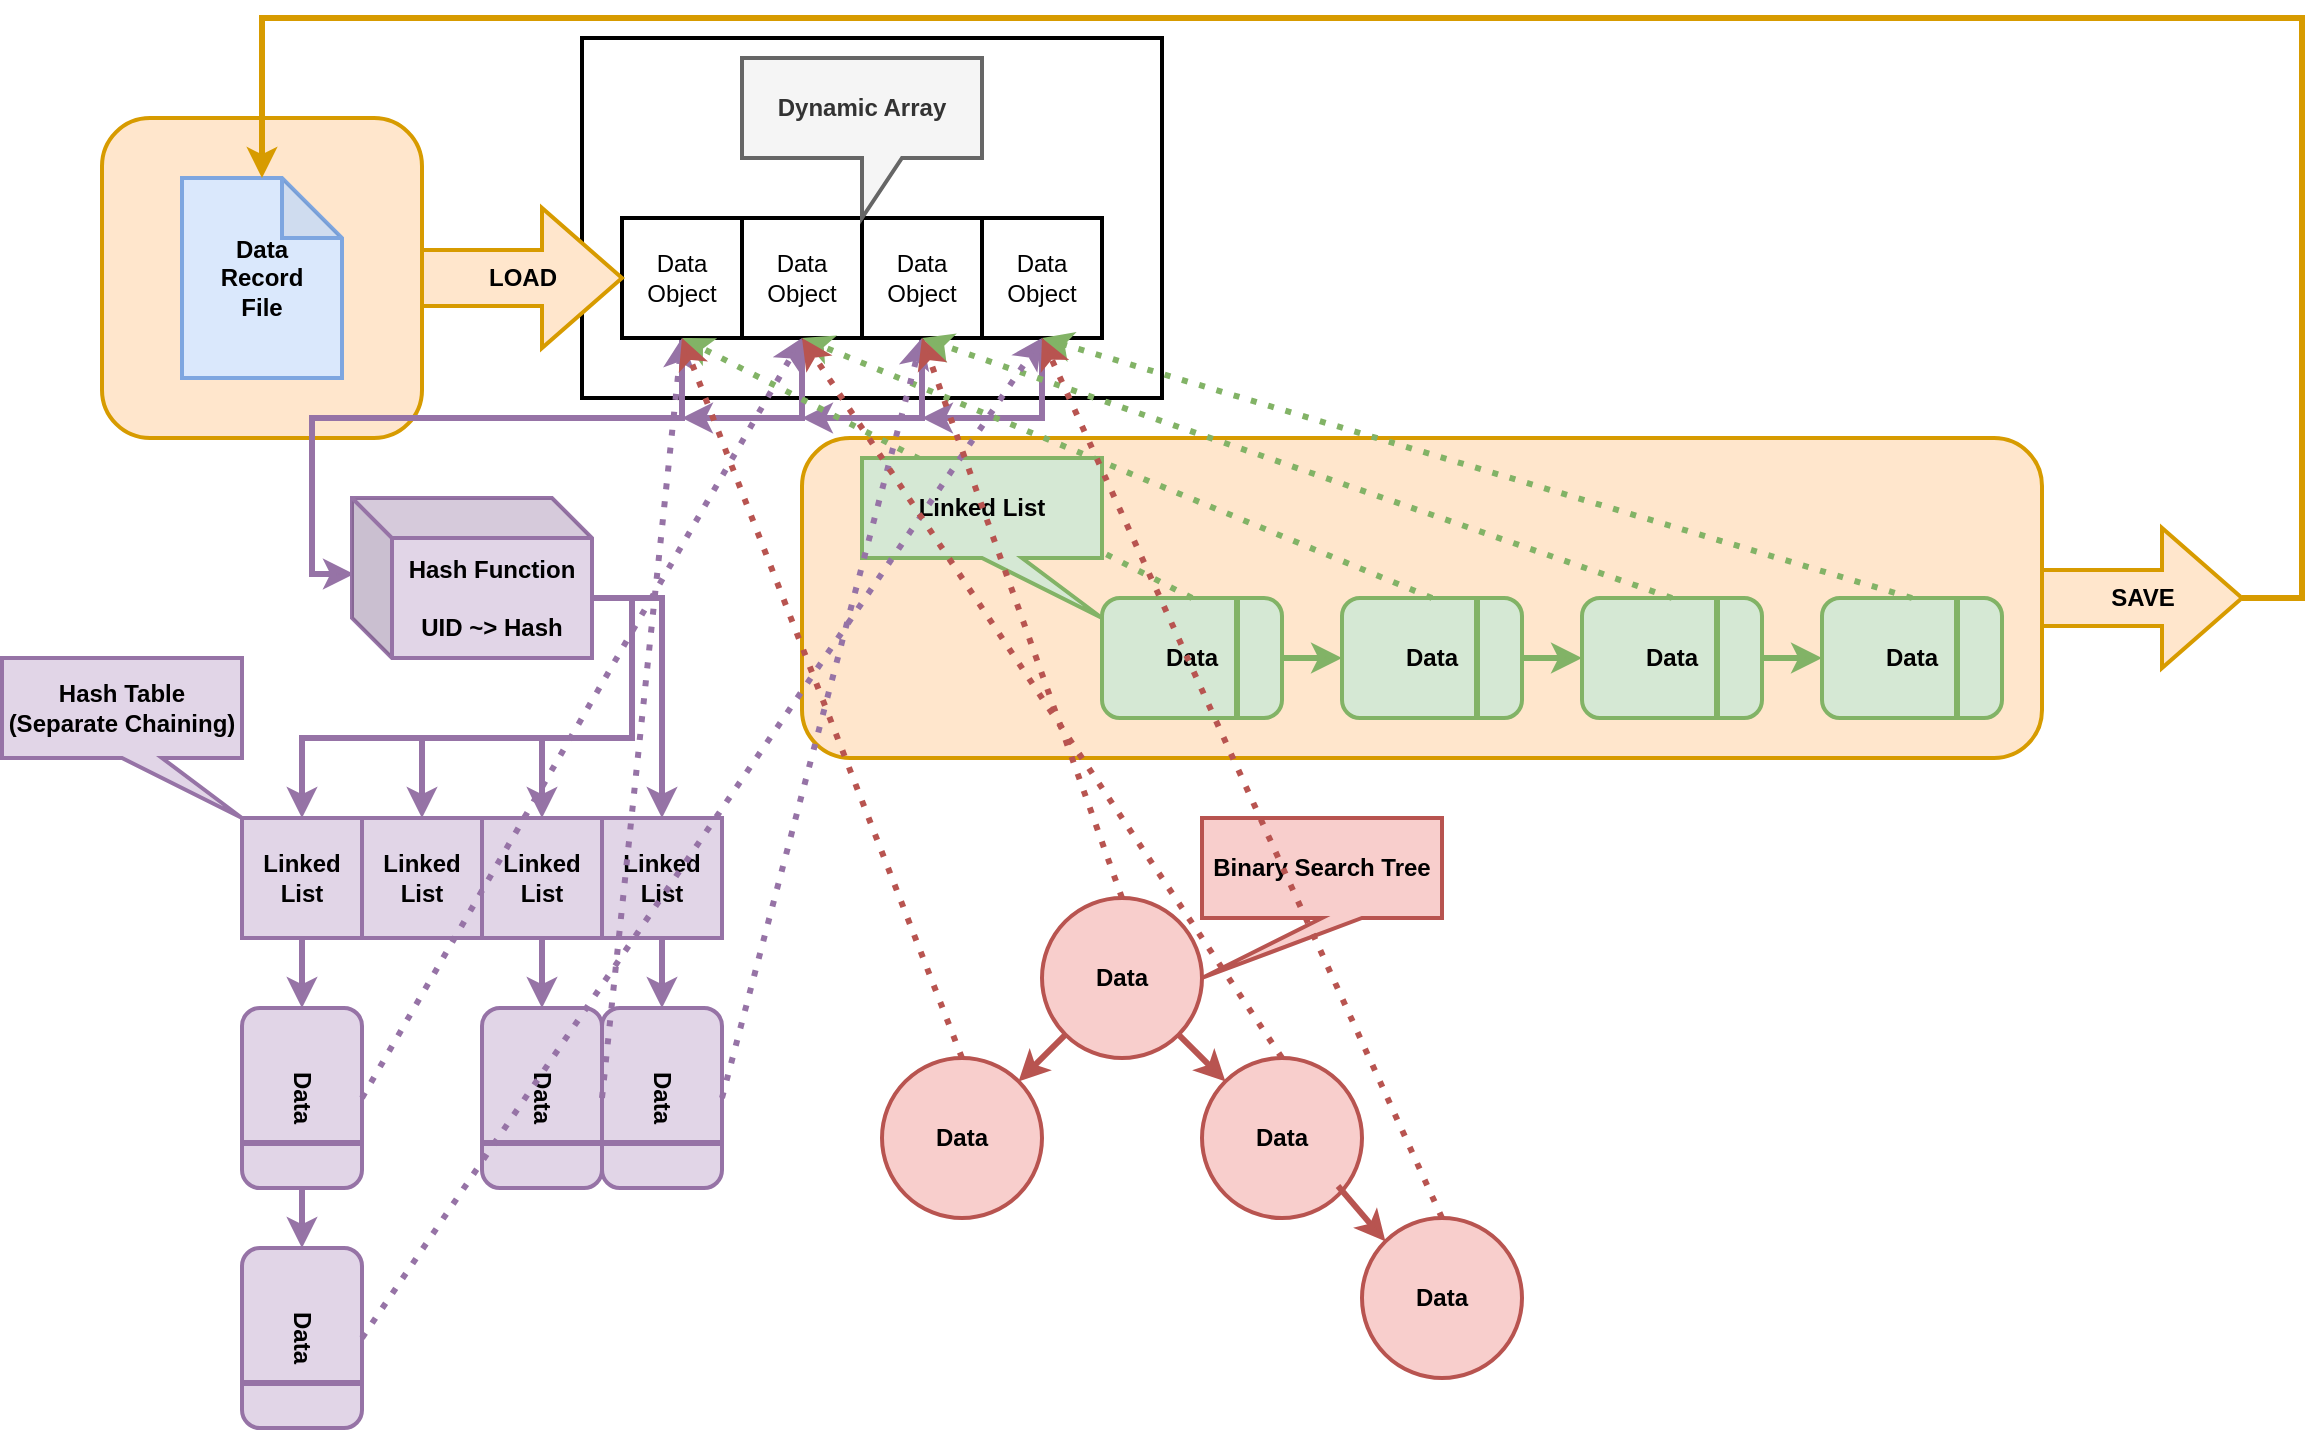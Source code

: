 <mxfile version="10.7.8" type="device"><diagram id="3dEHYTb2bu4NiKCPl6gM" name="Page-1"><mxGraphModel dx="2244" dy="1936" grid="1" gridSize="10" guides="1" tooltips="1" connect="1" arrows="1" fold="1" page="1" pageScale="1" pageWidth="850" pageHeight="1100" math="0" shadow="0"><root><mxCell id="0"/><mxCell id="1" parent="0"/><mxCell id="7vaStIsBI56nbr7h-tEa-96" value="" style="rounded=0;whiteSpace=wrap;html=1;strokeColor=#000000;strokeWidth=2;fontColor=#97D077;" parent="1" vertex="1"><mxGeometry x="180" y="-50" width="290" height="180" as="geometry"/></mxCell><mxCell id="7vaStIsBI56nbr7h-tEa-95" value="" style="rounded=1;whiteSpace=wrap;html=1;strokeColor=#d79b00;strokeWidth=2;fillColor=#ffe6cc;" parent="1" vertex="1"><mxGeometry x="-60" y="-10" width="160" height="160" as="geometry"/></mxCell><mxCell id="7vaStIsBI56nbr7h-tEa-46" value="" style="rounded=1;whiteSpace=wrap;html=1;strokeColor=#d79b00;strokeWidth=2;fillColor=#ffe6cc;" parent="1" vertex="1"><mxGeometry x="290" y="150" width="620" height="160" as="geometry"/></mxCell><mxCell id="7vaStIsBI56nbr7h-tEa-1" value="&lt;b&gt;Data&lt;br&gt;Record&lt;br&gt;File&lt;/b&gt;&lt;br&gt;" style="shape=note;whiteSpace=wrap;html=1;backgroundOutline=1;darkOpacity=0.05;fillColor=#dae8fc;strokeColor=#7EA6E0;strokeWidth=2;" parent="1" vertex="1"><mxGeometry x="-20" y="20" width="80" height="100" as="geometry"/></mxCell><mxCell id="7vaStIsBI56nbr7h-tEa-73" style="edgeStyle=orthogonalEdgeStyle;rounded=0;orthogonalLoop=1;jettySize=auto;html=1;exitX=0.5;exitY=1;exitDx=0;exitDy=0;entryX=0.008;entryY=0.475;entryDx=0;entryDy=0;entryPerimeter=0;strokeWidth=3;fontColor=#97D077;fillColor=#e1d5e7;strokeColor=#9673a6;" parent="1" source="7vaStIsBI56nbr7h-tEa-6" target="7vaStIsBI56nbr7h-tEa-72" edge="1"><mxGeometry relative="1" as="geometry"/></mxCell><mxCell id="7vaStIsBI56nbr7h-tEa-6" value="Data&lt;br&gt;Object&lt;br&gt;" style="rounded=0;whiteSpace=wrap;html=1;strokeColor=#000000;strokeWidth=2;" parent="1" vertex="1"><mxGeometry x="200" y="40" width="60" height="60" as="geometry"/></mxCell><mxCell id="7vaStIsBI56nbr7h-tEa-75" style="edgeStyle=orthogonalEdgeStyle;rounded=0;orthogonalLoop=1;jettySize=auto;html=1;exitX=0.5;exitY=1;exitDx=0;exitDy=0;strokeWidth=3;fontColor=#97D077;fillColor=#e1d5e7;strokeColor=#9673a6;" parent="1" source="7vaStIsBI56nbr7h-tEa-7" edge="1"><mxGeometry relative="1" as="geometry"><mxPoint x="230" y="140" as="targetPoint"/><Array as="points"><mxPoint x="290" y="140"/></Array></mxGeometry></mxCell><mxCell id="7vaStIsBI56nbr7h-tEa-7" value="&lt;span&gt;Data&lt;/span&gt;&lt;br&gt;&lt;span&gt;Object&lt;/span&gt;" style="rounded=0;whiteSpace=wrap;html=1;strokeColor=#000000;strokeWidth=2;" parent="1" vertex="1"><mxGeometry x="260" y="40" width="60" height="60" as="geometry"/></mxCell><mxCell id="7vaStIsBI56nbr7h-tEa-76" style="edgeStyle=orthogonalEdgeStyle;rounded=0;orthogonalLoop=1;jettySize=auto;html=1;exitX=0.5;exitY=1;exitDx=0;exitDy=0;strokeWidth=3;fontColor=#97D077;fillColor=#e1d5e7;strokeColor=#9673a6;" parent="1" source="7vaStIsBI56nbr7h-tEa-8" edge="1"><mxGeometry relative="1" as="geometry"><mxPoint x="290" y="140" as="targetPoint"/><Array as="points"><mxPoint x="350" y="140"/></Array></mxGeometry></mxCell><mxCell id="7vaStIsBI56nbr7h-tEa-8" value="&lt;span&gt;Data&lt;/span&gt;&lt;br&gt;&lt;span&gt;Object&lt;/span&gt;" style="rounded=0;whiteSpace=wrap;html=1;strokeColor=#000000;strokeWidth=2;" parent="1" vertex="1"><mxGeometry x="320" y="40" width="60" height="60" as="geometry"/></mxCell><mxCell id="7vaStIsBI56nbr7h-tEa-77" style="edgeStyle=orthogonalEdgeStyle;rounded=0;orthogonalLoop=1;jettySize=auto;html=1;exitX=0.5;exitY=1;exitDx=0;exitDy=0;strokeWidth=3;fontColor=#97D077;fillColor=#e1d5e7;strokeColor=#9673a6;" parent="1" source="7vaStIsBI56nbr7h-tEa-9" edge="1"><mxGeometry relative="1" as="geometry"><mxPoint x="350" y="140" as="targetPoint"/><Array as="points"><mxPoint x="410" y="140"/></Array></mxGeometry></mxCell><mxCell id="7vaStIsBI56nbr7h-tEa-9" value="&lt;span&gt;Data&lt;/span&gt;&lt;br&gt;&lt;span&gt;Object&lt;/span&gt;" style="rounded=0;whiteSpace=wrap;html=1;strokeColor=#000000;strokeWidth=2;" parent="1" vertex="1"><mxGeometry x="380" y="40" width="60" height="60" as="geometry"/></mxCell><mxCell id="7vaStIsBI56nbr7h-tEa-15" value="&lt;b&gt;LOAD&lt;/b&gt;" style="html=1;shadow=0;dashed=0;align=center;verticalAlign=middle;shape=mxgraph.arrows2.arrow;dy=0.6;dx=40;notch=0;strokeColor=#d79b00;strokeWidth=2;fillColor=#ffe6cc;" parent="1" vertex="1"><mxGeometry x="100" y="35" width="100" height="70" as="geometry"/></mxCell><mxCell id="7vaStIsBI56nbr7h-tEa-17" value="&lt;b&gt;Dynamic Array&lt;/b&gt;" style="shape=callout;whiteSpace=wrap;html=1;perimeter=calloutPerimeter;strokeColor=#666666;strokeWidth=2;fillColor=#f5f5f5;fontColor=#333333;" parent="1" vertex="1"><mxGeometry x="260" y="-40" width="120" height="80" as="geometry"/></mxCell><mxCell id="7vaStIsBI56nbr7h-tEa-20" value="&lt;b&gt;Data&lt;/b&gt;" style="rounded=1;whiteSpace=wrap;html=1;strokeColor=#82b366;strokeWidth=2;fillColor=#d5e8d4;" parent="1" vertex="1"><mxGeometry x="440" y="230" width="90" height="60" as="geometry"/></mxCell><mxCell id="7vaStIsBI56nbr7h-tEa-22" value="" style="endArrow=none;html=1;exitX=0.75;exitY=1;exitDx=0;exitDy=0;entryX=0.75;entryY=0;entryDx=0;entryDy=0;strokeWidth=3;fillColor=#d5e8d4;strokeColor=#82b366;" parent="1" source="7vaStIsBI56nbr7h-tEa-20" target="7vaStIsBI56nbr7h-tEa-20" edge="1"><mxGeometry width="50" height="50" relative="1" as="geometry"><mxPoint x="200" y="360" as="sourcePoint"/><mxPoint x="250" y="310" as="targetPoint"/></mxGeometry></mxCell><mxCell id="7vaStIsBI56nbr7h-tEa-24" value="&lt;b&gt;Data&lt;/b&gt;" style="rounded=1;whiteSpace=wrap;html=1;strokeColor=#82b366;strokeWidth=2;fillColor=#d5e8d4;" parent="1" vertex="1"><mxGeometry x="560" y="230" width="90" height="60" as="geometry"/></mxCell><mxCell id="7vaStIsBI56nbr7h-tEa-25" value="" style="endArrow=none;html=1;exitX=0.75;exitY=1;exitDx=0;exitDy=0;entryX=0.75;entryY=0;entryDx=0;entryDy=0;strokeWidth=3;fillColor=#d5e8d4;strokeColor=#82b366;" parent="1" source="7vaStIsBI56nbr7h-tEa-24" target="7vaStIsBI56nbr7h-tEa-24" edge="1"><mxGeometry width="50" height="50" relative="1" as="geometry"><mxPoint x="320" y="360" as="sourcePoint"/><mxPoint x="370" y="310" as="targetPoint"/></mxGeometry></mxCell><mxCell id="7vaStIsBI56nbr7h-tEa-26" value="" style="endArrow=classic;html=1;strokeWidth=3;exitX=1;exitY=0.5;exitDx=0;exitDy=0;entryX=0;entryY=0.5;entryDx=0;entryDy=0;fillColor=#d5e8d4;strokeColor=#82b366;" parent="1" source="7vaStIsBI56nbr7h-tEa-20" target="7vaStIsBI56nbr7h-tEa-24" edge="1"><mxGeometry width="50" height="50" relative="1" as="geometry"><mxPoint x="200" y="360" as="sourcePoint"/><mxPoint x="250" y="310" as="targetPoint"/></mxGeometry></mxCell><mxCell id="7vaStIsBI56nbr7h-tEa-32" value="&lt;b&gt;Data&lt;/b&gt;" style="rounded=1;whiteSpace=wrap;html=1;strokeColor=#82b366;strokeWidth=2;fillColor=#d5e8d4;" parent="1" vertex="1"><mxGeometry x="680" y="230" width="90" height="60" as="geometry"/></mxCell><mxCell id="7vaStIsBI56nbr7h-tEa-33" value="" style="endArrow=none;html=1;exitX=0.75;exitY=1;exitDx=0;exitDy=0;entryX=0.75;entryY=0;entryDx=0;entryDy=0;strokeWidth=3;fillColor=#d5e8d4;strokeColor=#82b366;" parent="1" source="7vaStIsBI56nbr7h-tEa-32" target="7vaStIsBI56nbr7h-tEa-32" edge="1"><mxGeometry width="50" height="50" relative="1" as="geometry"><mxPoint x="440" y="360" as="sourcePoint"/><mxPoint x="490" y="310" as="targetPoint"/></mxGeometry></mxCell><mxCell id="7vaStIsBI56nbr7h-tEa-34" value="" style="endArrow=classic;html=1;strokeWidth=3;exitX=1;exitY=0.5;exitDx=0;exitDy=0;entryX=0;entryY=0.5;entryDx=0;entryDy=0;fillColor=#d5e8d4;strokeColor=#82b366;" parent="1" target="7vaStIsBI56nbr7h-tEa-32" edge="1"><mxGeometry width="50" height="50" relative="1" as="geometry"><mxPoint x="650" y="260" as="sourcePoint"/><mxPoint x="370" y="310" as="targetPoint"/></mxGeometry></mxCell><mxCell id="7vaStIsBI56nbr7h-tEa-35" value="&lt;b&gt;Data&lt;/b&gt;" style="rounded=1;whiteSpace=wrap;html=1;strokeColor=#82b366;strokeWidth=2;fillColor=#d5e8d4;" parent="1" vertex="1"><mxGeometry x="800" y="230" width="90" height="60" as="geometry"/></mxCell><mxCell id="7vaStIsBI56nbr7h-tEa-36" value="" style="endArrow=none;html=1;exitX=0.75;exitY=1;exitDx=0;exitDy=0;entryX=0.75;entryY=0;entryDx=0;entryDy=0;strokeWidth=3;fillColor=#d5e8d4;strokeColor=#82b366;" parent="1" source="7vaStIsBI56nbr7h-tEa-35" target="7vaStIsBI56nbr7h-tEa-35" edge="1"><mxGeometry width="50" height="50" relative="1" as="geometry"><mxPoint x="560" y="360" as="sourcePoint"/><mxPoint x="610" y="310" as="targetPoint"/></mxGeometry></mxCell><mxCell id="7vaStIsBI56nbr7h-tEa-37" value="" style="endArrow=classic;html=1;strokeWidth=3;exitX=1;exitY=0.5;exitDx=0;exitDy=0;entryX=0;entryY=0.5;entryDx=0;entryDy=0;fillColor=#d5e8d4;strokeColor=#82b366;" parent="1" target="7vaStIsBI56nbr7h-tEa-35" edge="1"><mxGeometry width="50" height="50" relative="1" as="geometry"><mxPoint x="770" y="260" as="sourcePoint"/><mxPoint x="490" y="310" as="targetPoint"/></mxGeometry></mxCell><mxCell id="7vaStIsBI56nbr7h-tEa-39" value="" style="shape=image;html=1;verticalAlign=top;verticalLabelPosition=bottom;labelBackgroundColor=#ffffff;imageAspect=0;aspect=fixed;image=https://cdn3.iconfinder.com/data/icons/virtual-notebook/16/button_close-128.png;strokeColor=#000000;strokeWidth=2;imageBorder=none;fontColor=#97D077;" parent="1" vertex="1"><mxGeometry x="870" y="251.465" width="17" height="17" as="geometry"/></mxCell><mxCell id="7vaStIsBI56nbr7h-tEa-41" value="" style="endArrow=classic;html=1;strokeWidth=3;fontColor=#97D077;fillColor=#d5e8d4;strokeColor=#82b366;exitX=0.5;exitY=0;exitDx=0;exitDy=0;entryX=0.5;entryY=1;entryDx=0;entryDy=0;dashed=1;dashPattern=1 2;" parent="1" source="7vaStIsBI56nbr7h-tEa-20" target="7vaStIsBI56nbr7h-tEa-6" edge="1"><mxGeometry width="50" height="50" relative="1" as="geometry"><mxPoint x="30" y="340" as="sourcePoint"/><mxPoint x="80" y="290" as="targetPoint"/></mxGeometry></mxCell><mxCell id="7vaStIsBI56nbr7h-tEa-42" value="" style="endArrow=classic;html=1;strokeWidth=3;fontColor=#97D077;fillColor=#d5e8d4;strokeColor=#82b366;exitX=0.5;exitY=0;exitDx=0;exitDy=0;entryX=0.5;entryY=1;entryDx=0;entryDy=0;dashed=1;dashPattern=1 2;" parent="1" source="7vaStIsBI56nbr7h-tEa-24" target="7vaStIsBI56nbr7h-tEa-7" edge="1"><mxGeometry width="50" height="50" relative="1" as="geometry"><mxPoint x="85" y="220" as="sourcePoint"/><mxPoint x="260" y="130" as="targetPoint"/></mxGeometry></mxCell><mxCell id="7vaStIsBI56nbr7h-tEa-43" value="" style="endArrow=classic;html=1;strokeWidth=3;fontColor=#97D077;fillColor=#d5e8d4;strokeColor=#82b366;exitX=0.5;exitY=0;exitDx=0;exitDy=0;entryX=0.5;entryY=1;entryDx=0;entryDy=0;dashed=1;dashPattern=1 2;" parent="1" source="7vaStIsBI56nbr7h-tEa-32" target="7vaStIsBI56nbr7h-tEa-8" edge="1"><mxGeometry width="50" height="50" relative="1" as="geometry"><mxPoint x="205" y="220" as="sourcePoint"/><mxPoint x="320" y="130" as="targetPoint"/></mxGeometry></mxCell><mxCell id="7vaStIsBI56nbr7h-tEa-44" value="" style="endArrow=classic;html=1;strokeWidth=3;fontColor=#97D077;fillColor=#d5e8d4;strokeColor=#82b366;exitX=0.5;exitY=0;exitDx=0;exitDy=0;entryX=0.5;entryY=1;entryDx=0;entryDy=0;dashed=1;dashPattern=1 2;" parent="1" source="7vaStIsBI56nbr7h-tEa-35" target="7vaStIsBI56nbr7h-tEa-9" edge="1"><mxGeometry width="50" height="50" relative="1" as="geometry"><mxPoint x="325" y="220" as="sourcePoint"/><mxPoint x="380" y="130" as="targetPoint"/></mxGeometry></mxCell><mxCell id="7vaStIsBI56nbr7h-tEa-45" value="&lt;b&gt;Linked List&lt;/b&gt;" style="shape=callout;whiteSpace=wrap;html=1;perimeter=calloutPerimeter;strokeColor=#82b366;strokeWidth=2;fillColor=#d5e8d4;position2=1;" parent="1" vertex="1"><mxGeometry x="320" y="160" width="120" height="80" as="geometry"/></mxCell><mxCell id="7vaStIsBI56nbr7h-tEa-48" style="edgeStyle=orthogonalEdgeStyle;rounded=0;orthogonalLoop=1;jettySize=auto;html=1;exitX=1;exitY=0.5;exitDx=0;exitDy=0;exitPerimeter=0;entryX=0.5;entryY=0;entryDx=0;entryDy=0;entryPerimeter=0;strokeWidth=3;fontColor=#97D077;fillColor=#ffe6cc;strokeColor=#d79b00;" parent="1" source="7vaStIsBI56nbr7h-tEa-47" target="7vaStIsBI56nbr7h-tEa-1" edge="1"><mxGeometry relative="1" as="geometry"><Array as="points"><mxPoint x="1040" y="230"/><mxPoint x="1040" y="-60"/><mxPoint x="20" y="-60"/></Array></mxGeometry></mxCell><mxCell id="7vaStIsBI56nbr7h-tEa-47" value="&lt;b&gt;SAVE&lt;/b&gt;" style="html=1;shadow=0;dashed=0;align=center;verticalAlign=middle;shape=mxgraph.arrows2.arrow;dy=0.6;dx=40;notch=0;strokeColor=#d79b00;strokeWidth=2;fillColor=#ffe6cc;" parent="1" vertex="1"><mxGeometry x="910" y="195" width="100" height="70" as="geometry"/></mxCell><mxCell id="7vaStIsBI56nbr7h-tEa-53" value="&lt;b&gt;Linked&lt;br&gt;List&lt;/b&gt;&lt;br&gt;" style="rounded=0;whiteSpace=wrap;html=1;strokeColor=#9673a6;strokeWidth=2;fillColor=#e1d5e7;" parent="1" vertex="1"><mxGeometry x="10" y="340" width="60" height="60" as="geometry"/></mxCell><mxCell id="7vaStIsBI56nbr7h-tEa-54" value="&lt;b&gt;Linked&lt;br&gt;List&lt;/b&gt;" style="rounded=0;whiteSpace=wrap;html=1;strokeColor=#9673a6;strokeWidth=2;fillColor=#e1d5e7;" parent="1" vertex="1"><mxGeometry x="70" y="340" width="60" height="60" as="geometry"/></mxCell><mxCell id="7vaStIsBI56nbr7h-tEa-55" value="&lt;b&gt;Linked&lt;br&gt;List&lt;/b&gt;" style="rounded=0;whiteSpace=wrap;html=1;strokeColor=#9673a6;strokeWidth=2;fillColor=#e1d5e7;" parent="1" vertex="1"><mxGeometry x="130" y="340" width="60" height="60" as="geometry"/></mxCell><mxCell id="7vaStIsBI56nbr7h-tEa-56" value="&lt;b&gt;Linked&lt;br&gt;List&lt;/b&gt;" style="rounded=0;whiteSpace=wrap;html=1;strokeColor=#9673a6;strokeWidth=2;fillColor=#e1d5e7;" parent="1" vertex="1"><mxGeometry x="190" y="340" width="60" height="60" as="geometry"/></mxCell><mxCell id="7vaStIsBI56nbr7h-tEa-57" value="&lt;b&gt;Hash Table&lt;br&gt;(Separate Chaining)&lt;br&gt;&lt;/b&gt;" style="shape=callout;whiteSpace=wrap;html=1;perimeter=calloutPerimeter;strokeColor=#9673a6;strokeWidth=2;fillColor=#e1d5e7;position2=1;" parent="1" vertex="1"><mxGeometry x="-110" y="260" width="120" height="80" as="geometry"/></mxCell><mxCell id="7vaStIsBI56nbr7h-tEa-58" value="&lt;b&gt;Data&lt;/b&gt;" style="rounded=1;whiteSpace=wrap;html=1;strokeColor=#9673a6;strokeWidth=2;fillColor=#e1d5e7;rotation=90;" parent="1" vertex="1"><mxGeometry x="-5" y="450" width="90" height="60" as="geometry"/></mxCell><mxCell id="7vaStIsBI56nbr7h-tEa-59" value="" style="endArrow=none;html=1;exitX=0.75;exitY=1;exitDx=0;exitDy=0;entryX=0.75;entryY=0;entryDx=0;entryDy=0;strokeWidth=3;fillColor=#e1d5e7;strokeColor=#9673a6;" parent="1" source="7vaStIsBI56nbr7h-tEa-58" target="7vaStIsBI56nbr7h-tEa-58" edge="1"><mxGeometry width="50" height="50" relative="1" as="geometry"><mxPoint x="-245" y="580" as="sourcePoint"/><mxPoint x="-195" y="530" as="targetPoint"/></mxGeometry></mxCell><mxCell id="7vaStIsBI56nbr7h-tEa-60" value="&lt;b&gt;Data&lt;/b&gt;" style="rounded=1;whiteSpace=wrap;html=1;strokeColor=#9673a6;strokeWidth=2;fillColor=#e1d5e7;rotation=90;" parent="1" vertex="1"><mxGeometry x="-5" y="570" width="90" height="60" as="geometry"/></mxCell><mxCell id="7vaStIsBI56nbr7h-tEa-61" value="" style="endArrow=none;html=1;exitX=0.75;exitY=1;exitDx=0;exitDy=0;entryX=0.75;entryY=0;entryDx=0;entryDy=0;strokeWidth=3;fillColor=#e1d5e7;strokeColor=#9673a6;" parent="1" source="7vaStIsBI56nbr7h-tEa-60" target="7vaStIsBI56nbr7h-tEa-60" edge="1"><mxGeometry width="50" height="50" relative="1" as="geometry"><mxPoint x="-125" y="580" as="sourcePoint"/><mxPoint x="-75" y="530" as="targetPoint"/></mxGeometry></mxCell><mxCell id="7vaStIsBI56nbr7h-tEa-62" value="" style="endArrow=classic;html=1;strokeWidth=3;exitX=1;exitY=0.5;exitDx=0;exitDy=0;entryX=0;entryY=0.5;entryDx=0;entryDy=0;fillColor=#e1d5e7;strokeColor=#9673a6;" parent="1" source="7vaStIsBI56nbr7h-tEa-58" target="7vaStIsBI56nbr7h-tEa-60" edge="1"><mxGeometry width="50" height="50" relative="1" as="geometry"><mxPoint x="-245" y="580" as="sourcePoint"/><mxPoint x="-195" y="530" as="targetPoint"/></mxGeometry></mxCell><mxCell id="7vaStIsBI56nbr7h-tEa-64" value="" style="endArrow=classic;html=1;strokeWidth=3;exitX=0.5;exitY=1;exitDx=0;exitDy=0;fillColor=#e1d5e7;strokeColor=#9673a6;entryX=0;entryY=0.5;entryDx=0;entryDy=0;" parent="1" source="7vaStIsBI56nbr7h-tEa-53" target="7vaStIsBI56nbr7h-tEa-58" edge="1"><mxGeometry width="50" height="50" relative="1" as="geometry"><mxPoint x="50" y="525" as="sourcePoint"/><mxPoint x="260" y="430" as="targetPoint"/></mxGeometry></mxCell><mxCell id="7vaStIsBI56nbr7h-tEa-84" style="edgeStyle=orthogonalEdgeStyle;rounded=0;orthogonalLoop=1;jettySize=auto;html=1;exitX=0;exitY=0;exitDx=120;exitDy=50;exitPerimeter=0;entryX=0.5;entryY=0;entryDx=0;entryDy=0;strokeWidth=3;fontColor=#97D077;fillColor=#e1d5e7;strokeColor=#9673a6;" parent="1" source="7vaStIsBI56nbr7h-tEa-72" target="7vaStIsBI56nbr7h-tEa-56" edge="1"><mxGeometry relative="1" as="geometry"/></mxCell><mxCell id="7vaStIsBI56nbr7h-tEa-85" style="edgeStyle=orthogonalEdgeStyle;rounded=0;orthogonalLoop=1;jettySize=auto;html=1;exitX=0;exitY=0;exitDx=120;exitDy=50;exitPerimeter=0;entryX=0.5;entryY=0;entryDx=0;entryDy=0;strokeWidth=3;fontColor=#97D077;fillColor=#e1d5e7;strokeColor=#9673a6;" parent="1" source="7vaStIsBI56nbr7h-tEa-72" target="7vaStIsBI56nbr7h-tEa-55" edge="1"><mxGeometry relative="1" as="geometry"/></mxCell><mxCell id="7vaStIsBI56nbr7h-tEa-86" style="edgeStyle=orthogonalEdgeStyle;rounded=0;orthogonalLoop=1;jettySize=auto;html=1;exitX=0;exitY=0;exitDx=120;exitDy=50;exitPerimeter=0;entryX=0.5;entryY=0;entryDx=0;entryDy=0;strokeWidth=3;fontColor=#97D077;fillColor=#e1d5e7;strokeColor=#9673a6;" parent="1" source="7vaStIsBI56nbr7h-tEa-72" target="7vaStIsBI56nbr7h-tEa-54" edge="1"><mxGeometry relative="1" as="geometry"/></mxCell><mxCell id="7vaStIsBI56nbr7h-tEa-87" style="edgeStyle=orthogonalEdgeStyle;rounded=0;orthogonalLoop=1;jettySize=auto;html=1;exitX=0;exitY=0;exitDx=120;exitDy=50;exitPerimeter=0;entryX=0.5;entryY=0;entryDx=0;entryDy=0;strokeWidth=3;fontColor=#97D077;fillColor=#e1d5e7;strokeColor=#9673a6;" parent="1" source="7vaStIsBI56nbr7h-tEa-72" target="7vaStIsBI56nbr7h-tEa-53" edge="1"><mxGeometry relative="1" as="geometry"/></mxCell><mxCell id="7vaStIsBI56nbr7h-tEa-72" value="&lt;b&gt;Hash Function&lt;br&gt;&lt;br&gt;UID ~&amp;gt; Hash&lt;br&gt;&lt;/b&gt;" style="shape=cube;whiteSpace=wrap;html=1;boundedLbl=1;backgroundOutline=1;darkOpacity=0.05;darkOpacity2=0.1;strokeColor=#9673a6;strokeWidth=2;fillColor=#e1d5e7;" parent="1" vertex="1"><mxGeometry x="65" y="180" width="120" height="80" as="geometry"/></mxCell><mxCell id="7vaStIsBI56nbr7h-tEa-78" value="&lt;b&gt;Data&lt;/b&gt;" style="rounded=1;whiteSpace=wrap;html=1;strokeColor=#9673a6;strokeWidth=2;fillColor=#e1d5e7;rotation=90;" parent="1" vertex="1"><mxGeometry x="115" y="450" width="90" height="60" as="geometry"/></mxCell><mxCell id="7vaStIsBI56nbr7h-tEa-79" value="" style="endArrow=none;html=1;exitX=0.75;exitY=1;exitDx=0;exitDy=0;entryX=0.75;entryY=0;entryDx=0;entryDy=0;strokeWidth=3;fillColor=#e1d5e7;strokeColor=#9673a6;" parent="1" source="7vaStIsBI56nbr7h-tEa-78" target="7vaStIsBI56nbr7h-tEa-78" edge="1"><mxGeometry width="50" height="50" relative="1" as="geometry"><mxPoint x="-125" y="580" as="sourcePoint"/><mxPoint x="-75" y="530" as="targetPoint"/></mxGeometry></mxCell><mxCell id="7vaStIsBI56nbr7h-tEa-80" value="" style="endArrow=classic;html=1;strokeWidth=3;exitX=0.5;exitY=1;exitDx=0;exitDy=0;fillColor=#e1d5e7;strokeColor=#9673a6;entryX=0;entryY=0.5;entryDx=0;entryDy=0;" parent="1" target="7vaStIsBI56nbr7h-tEa-78" edge="1"><mxGeometry width="50" height="50" relative="1" as="geometry"><mxPoint x="160" y="400" as="sourcePoint"/><mxPoint x="380" y="430" as="targetPoint"/></mxGeometry></mxCell><mxCell id="7vaStIsBI56nbr7h-tEa-81" value="&lt;b&gt;Data&lt;/b&gt;" style="rounded=1;whiteSpace=wrap;html=1;strokeColor=#9673a6;strokeWidth=2;fillColor=#e1d5e7;rotation=90;" parent="1" vertex="1"><mxGeometry x="175" y="450" width="90" height="60" as="geometry"/></mxCell><mxCell id="7vaStIsBI56nbr7h-tEa-82" value="" style="endArrow=none;html=1;exitX=0.75;exitY=1;exitDx=0;exitDy=0;entryX=0.75;entryY=0;entryDx=0;entryDy=0;strokeWidth=3;fillColor=#e1d5e7;strokeColor=#9673a6;" parent="1" source="7vaStIsBI56nbr7h-tEa-81" target="7vaStIsBI56nbr7h-tEa-81" edge="1"><mxGeometry width="50" height="50" relative="1" as="geometry"><mxPoint x="-65" y="580" as="sourcePoint"/><mxPoint x="-15" y="530" as="targetPoint"/></mxGeometry></mxCell><mxCell id="7vaStIsBI56nbr7h-tEa-83" value="" style="endArrow=classic;html=1;strokeWidth=3;exitX=0.5;exitY=1;exitDx=0;exitDy=0;fillColor=#e1d5e7;strokeColor=#9673a6;entryX=0;entryY=0.5;entryDx=0;entryDy=0;" parent="1" target="7vaStIsBI56nbr7h-tEa-81" edge="1"><mxGeometry width="50" height="50" relative="1" as="geometry"><mxPoint x="220" y="400" as="sourcePoint"/><mxPoint x="440" y="430" as="targetPoint"/></mxGeometry></mxCell><mxCell id="7vaStIsBI56nbr7h-tEa-89" value="" style="endArrow=classic;html=1;strokeColor=#9673a6;strokeWidth=3;fontColor=#97D077;exitX=0.5;exitY=0;exitDx=0;exitDy=0;entryX=0.5;entryY=1;entryDx=0;entryDy=0;fillColor=#e1d5e7;dashed=1;dashPattern=1 2;" parent="1" source="7vaStIsBI56nbr7h-tEa-58" target="7vaStIsBI56nbr7h-tEa-7" edge="1"><mxGeometry width="50" height="50" relative="1" as="geometry"><mxPoint x="-110" y="720" as="sourcePoint"/><mxPoint x="-60" y="670" as="targetPoint"/></mxGeometry></mxCell><mxCell id="7vaStIsBI56nbr7h-tEa-90" value="" style="endArrow=classic;html=1;strokeColor=#9673a6;strokeWidth=3;fontColor=#97D077;exitX=0.5;exitY=0;exitDx=0;exitDy=0;fillColor=#e1d5e7;dashed=1;dashPattern=1 2;" parent="1" source="7vaStIsBI56nbr7h-tEa-60" edge="1"><mxGeometry width="50" height="50" relative="1" as="geometry"><mxPoint x="80" y="490" as="sourcePoint"/><mxPoint x="410" y="100" as="targetPoint"/></mxGeometry></mxCell><mxCell id="7vaStIsBI56nbr7h-tEa-91" value="" style="endArrow=classic;html=1;strokeColor=#9673a6;strokeWidth=3;fontColor=#97D077;exitX=0.5;exitY=0;exitDx=0;exitDy=0;fillColor=#e1d5e7;dashed=1;dashPattern=1 2;" parent="1" source="7vaStIsBI56nbr7h-tEa-78" edge="1"><mxGeometry width="50" height="50" relative="1" as="geometry"><mxPoint x="80" y="610" as="sourcePoint"/><mxPoint x="230" y="100" as="targetPoint"/></mxGeometry></mxCell><mxCell id="7vaStIsBI56nbr7h-tEa-92" value="" style="endArrow=classic;html=1;strokeColor=#9673a6;strokeWidth=3;fontColor=#97D077;exitX=0.5;exitY=0;exitDx=0;exitDy=0;fillColor=#e1d5e7;entryX=0.5;entryY=1;entryDx=0;entryDy=0;dashed=1;dashPattern=1 2;" parent="1" source="7vaStIsBI56nbr7h-tEa-81" target="7vaStIsBI56nbr7h-tEa-8" edge="1"><mxGeometry width="50" height="50" relative="1" as="geometry"><mxPoint x="200" y="490" as="sourcePoint"/><mxPoint x="240" y="110" as="targetPoint"/></mxGeometry></mxCell><mxCell id="7vaStIsBI56nbr7h-tEa-97" value="&lt;b&gt;Data&lt;/b&gt;" style="ellipse;whiteSpace=wrap;html=1;aspect=fixed;strokeColor=#b85450;strokeWidth=2;fillColor=#f8cecc;" parent="1" vertex="1"><mxGeometry x="410" y="380" width="80" height="80" as="geometry"/></mxCell><mxCell id="7vaStIsBI56nbr7h-tEa-100" value="&lt;b&gt;Data&lt;/b&gt;" style="ellipse;whiteSpace=wrap;html=1;aspect=fixed;strokeColor=#b85450;strokeWidth=2;fillColor=#f8cecc;" parent="1" vertex="1"><mxGeometry x="490" y="460" width="80" height="80" as="geometry"/></mxCell><mxCell id="7vaStIsBI56nbr7h-tEa-101" value="&lt;b&gt;Data&lt;/b&gt;" style="ellipse;whiteSpace=wrap;html=1;aspect=fixed;strokeColor=#b85450;strokeWidth=2;fillColor=#f8cecc;" parent="1" vertex="1"><mxGeometry x="330" y="460" width="80" height="80" as="geometry"/></mxCell><mxCell id="7vaStIsBI56nbr7h-tEa-102" value="" style="endArrow=classic;html=1;strokeColor=#b85450;strokeWidth=3;fontColor=#97D077;exitX=0;exitY=1;exitDx=0;exitDy=0;entryX=1;entryY=0;entryDx=0;entryDy=0;fillColor=#f8cecc;" parent="1" source="7vaStIsBI56nbr7h-tEa-97" target="7vaStIsBI56nbr7h-tEa-101" edge="1"><mxGeometry width="50" height="50" relative="1" as="geometry"><mxPoint x="470" y="680" as="sourcePoint"/><mxPoint x="520" y="630" as="targetPoint"/></mxGeometry></mxCell><mxCell id="7vaStIsBI56nbr7h-tEa-105" value="" style="endArrow=classic;html=1;strokeColor=#b85450;strokeWidth=3;fontColor=#97D077;exitX=1;exitY=1;exitDx=0;exitDy=0;entryX=0;entryY=0;entryDx=0;entryDy=0;fillColor=#f8cecc;" parent="1" source="7vaStIsBI56nbr7h-tEa-97" target="7vaStIsBI56nbr7h-tEa-100" edge="1"><mxGeometry width="50" height="50" relative="1" as="geometry"><mxPoint x="432" y="458" as="sourcePoint"/><mxPoint x="408" y="482" as="targetPoint"/></mxGeometry></mxCell><mxCell id="7vaStIsBI56nbr7h-tEa-106" value="&lt;b&gt;Binary Search Tree&lt;/b&gt;" style="shape=callout;whiteSpace=wrap;html=1;perimeter=calloutPerimeter;strokeColor=#b85450;strokeWidth=2;fillColor=#f8cecc;position2=0;" parent="1" vertex="1"><mxGeometry x="490" y="340" width="120" height="80" as="geometry"/></mxCell><mxCell id="7vaStIsBI56nbr7h-tEa-107" value="" style="endArrow=classic;html=1;strokeColor=#b85450;strokeWidth=3;fontColor=#97D077;exitX=0.5;exitY=0;exitDx=0;exitDy=0;fillColor=#f8cecc;entryX=0.5;entryY=1;entryDx=0;entryDy=0;dashed=1;dashPattern=1 2;" parent="1" source="7vaStIsBI56nbr7h-tEa-101" target="7vaStIsBI56nbr7h-tEa-6" edge="1"><mxGeometry width="50" height="50" relative="1" as="geometry"><mxPoint x="260" y="490" as="sourcePoint"/><mxPoint x="360" y="110" as="targetPoint"/></mxGeometry></mxCell><mxCell id="7vaStIsBI56nbr7h-tEa-108" value="" style="endArrow=classic;html=1;strokeColor=#b85450;strokeWidth=3;fontColor=#97D077;exitX=0.5;exitY=0;exitDx=0;exitDy=0;fillColor=#f8cecc;entryX=0.5;entryY=1;entryDx=0;entryDy=0;dashed=1;dashPattern=1 2;" parent="1" source="7vaStIsBI56nbr7h-tEa-97" target="7vaStIsBI56nbr7h-tEa-8" edge="1"><mxGeometry width="50" height="50" relative="1" as="geometry"><mxPoint x="380" y="470" as="sourcePoint"/><mxPoint x="240" y="110" as="targetPoint"/></mxGeometry></mxCell><mxCell id="7vaStIsBI56nbr7h-tEa-109" value="" style="endArrow=classic;html=1;strokeColor=#b85450;strokeWidth=3;fontColor=#97D077;fillColor=#f8cecc;entryX=0.5;entryY=1;entryDx=0;entryDy=0;dashed=1;dashPattern=1 2;exitX=0.5;exitY=0;exitDx=0;exitDy=0;" parent="1" source="7vaStIsBI56nbr7h-tEa-100" target="7vaStIsBI56nbr7h-tEa-7" edge="1"><mxGeometry width="50" height="50" relative="1" as="geometry"><mxPoint x="530" y="450" as="sourcePoint"/><mxPoint x="360" y="110" as="targetPoint"/></mxGeometry></mxCell><mxCell id="MNF3SOqhvcCFn9VMHGGS-1" value="&lt;b&gt;Data&lt;/b&gt;" style="ellipse;whiteSpace=wrap;html=1;aspect=fixed;strokeColor=#b85450;strokeWidth=2;fillColor=#f8cecc;" vertex="1" parent="1"><mxGeometry x="570" y="540" width="80" height="80" as="geometry"/></mxCell><mxCell id="MNF3SOqhvcCFn9VMHGGS-2" value="" style="endArrow=classic;html=1;strokeColor=#b85450;strokeWidth=3;fontColor=#97D077;exitX=1;exitY=1;exitDx=0;exitDy=0;entryX=0;entryY=0;entryDx=0;entryDy=0;fillColor=#f8cecc;" edge="1" parent="1" target="MNF3SOqhvcCFn9VMHGGS-1"><mxGeometry width="50" height="50" relative="1" as="geometry"><mxPoint x="558" y="524" as="sourcePoint"/><mxPoint x="488" y="558" as="targetPoint"/></mxGeometry></mxCell><mxCell id="MNF3SOqhvcCFn9VMHGGS-5" value="" style="endArrow=classic;html=1;strokeColor=#b85450;strokeWidth=3;fontColor=#97D077;fillColor=#f8cecc;entryX=0.5;entryY=1;entryDx=0;entryDy=0;dashed=1;dashPattern=1 2;exitX=0.5;exitY=0;exitDx=0;exitDy=0;" edge="1" parent="1" source="MNF3SOqhvcCFn9VMHGGS-1" target="7vaStIsBI56nbr7h-tEa-9"><mxGeometry width="50" height="50" relative="1" as="geometry"><mxPoint x="540" y="470" as="sourcePoint"/><mxPoint x="300" y="110" as="targetPoint"/></mxGeometry></mxCell></root></mxGraphModel></diagram></mxfile>